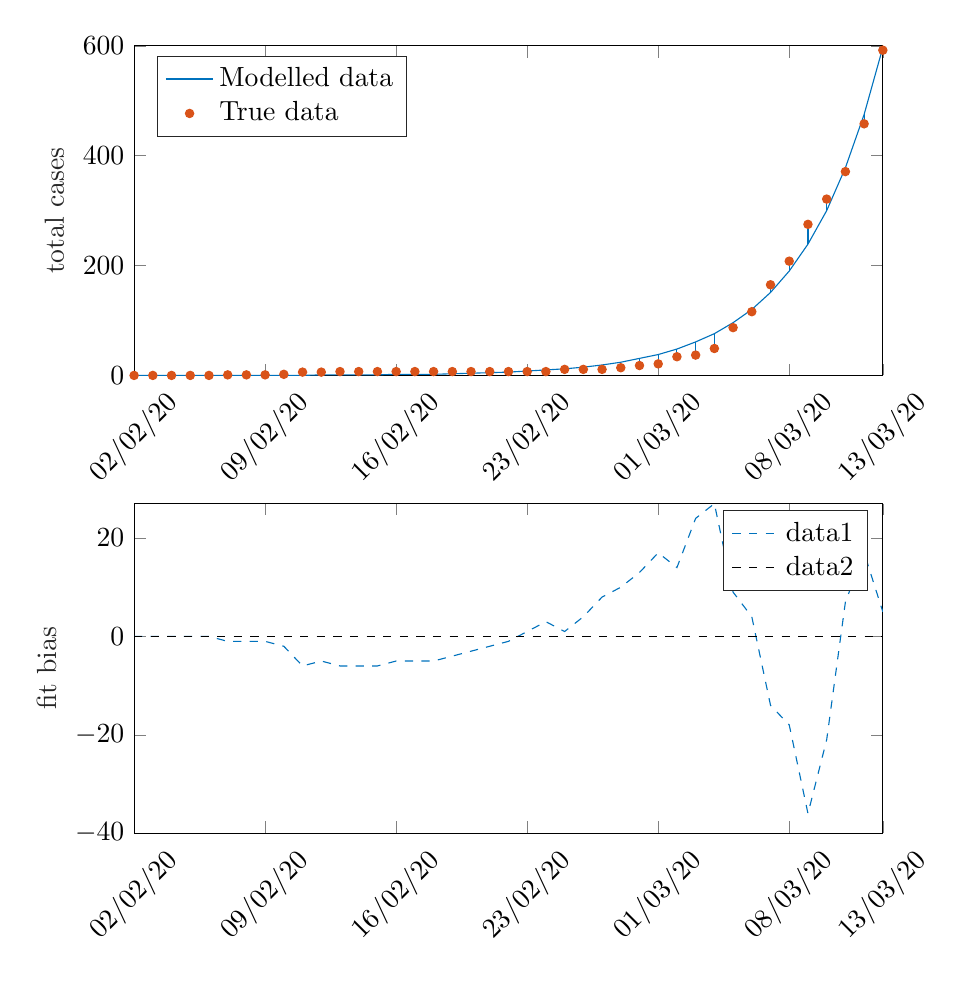 % This file was created by matlab2tikz.
%
\definecolor{mycolor1}{rgb}{0.0,0.447,0.741}%
\definecolor{mycolor2}{rgb}{0.85,0.325,0.098}%
%
\begin{tikzpicture}

\begin{axis}[%
width=9.509cm,
height=4.186cm,
at={(0cm,5.814cm)},
scale only axis,
xmin=0,
xmax=40,
xtick={0,7,14,21,28,35,40},
xticklabels={{02/02/20},{09/02/20},{16/02/20},{23/02/20},{01/03/20},{08/03/20},{13/03/20}},
xticklabel style={rotate=45},
ymin=0,
ymax=600,
ylabel style={font=\color{white!15!black}},
ylabel={total cases},
axis background/.style={fill=white},
legend style={at={(0.03,0.97)}, anchor=north west, legend cell align=left, align=left, draw=white!15!black}
]
\addplot [color=mycolor1]
  table[row sep=crcr]{%
0	0\\
9	0\\
10	1\\
13	1\\
14	2\\
16	2\\
20	6\\
23	12\\
24	15\\
25	19\\
26	24\\
28	38\\
29	48\\
30	61\\
31	76\\
32	96\\
33	120\\
34	151\\
35	190\\
36	239\\
37	300\\
38	378\\
39	475\\
40	597\\
};
\addlegendentry{Modelled data}

\addplot[only marks, mark=*, mark options={}, mark size=1.5pt, color=mycolor2, fill=mycolor2] table[row sep=crcr]{%
x	y\\
0	0\\
1	0\\
2	0\\
3	0\\
4	0\\
5	1\\
6	1\\
7	1\\
8	2\\
9	6\\
10	6\\
11	7\\
12	7\\
13	7\\
14	7\\
15	7\\
16	7\\
17	7\\
18	7\\
19	7\\
20	7\\
21	7\\
22	7\\
23	11\\
24	11\\
25	11\\
26	14\\
27	18\\
28	21\\
29	34\\
30	37\\
31	49\\
32	87\\
33	116\\
34	165\\
35	208\\
36	275\\
37	321\\
38	371\\
39	458\\
40	592\\
};
\addlegendentry{True data}

\addplot [color=mycolor1, forget plot]
  table[row sep=crcr]{%
0	0\\
0	0\\
};
\addplot [color=mycolor1, forget plot]
  table[row sep=crcr]{%
1	0\\
1	0\\
};
\addplot [color=mycolor1, forget plot]
  table[row sep=crcr]{%
2	0\\
2	0\\
};
\addplot [color=mycolor1, forget plot]
  table[row sep=crcr]{%
3	0\\
3	0\\
};
\addplot [color=mycolor1, forget plot]
  table[row sep=crcr]{%
4	0\\
4	0\\
};
\addplot [color=mycolor1, forget plot]
  table[row sep=crcr]{%
5	1\\
5	0\\
};
\addplot [color=mycolor1, forget plot]
  table[row sep=crcr]{%
6	1\\
6	0\\
};
\addplot [color=mycolor1, forget plot]
  table[row sep=crcr]{%
7	1\\
7	0\\
};
\addplot [color=mycolor1, forget plot]
  table[row sep=crcr]{%
8	2\\
8	0\\
};
\addplot [color=mycolor1, forget plot]
  table[row sep=crcr]{%
9	6\\
9	0\\
};
\addplot [color=mycolor1, forget plot]
  table[row sep=crcr]{%
10	6\\
10	1\\
};
\addplot [color=mycolor1, forget plot]
  table[row sep=crcr]{%
11	7\\
11	1\\
};
\addplot [color=mycolor1, forget plot]
  table[row sep=crcr]{%
12	7\\
12	1\\
};
\addplot [color=mycolor1, forget plot]
  table[row sep=crcr]{%
13	7\\
13	1\\
};
\addplot [color=mycolor1, forget plot]
  table[row sep=crcr]{%
14	7\\
14	2\\
};
\addplot [color=mycolor1, forget plot]
  table[row sep=crcr]{%
15	7\\
15	2\\
};
\addplot [color=mycolor1, forget plot]
  table[row sep=crcr]{%
16	7\\
16	2\\
};
\addplot [color=mycolor1, forget plot]
  table[row sep=crcr]{%
17	7\\
17	3\\
};
\addplot [color=mycolor1, forget plot]
  table[row sep=crcr]{%
18	7\\
18	4\\
};
\addplot [color=mycolor1, forget plot]
  table[row sep=crcr]{%
19	7\\
19	5\\
};
\addplot [color=mycolor1, forget plot]
  table[row sep=crcr]{%
20	7\\
20	6\\
};
\addplot [color=mycolor1, forget plot]
  table[row sep=crcr]{%
21	7\\
21	8\\
};
\addplot [color=mycolor1, forget plot]
  table[row sep=crcr]{%
22	7\\
22	10\\
};
\addplot [color=mycolor1, forget plot]
  table[row sep=crcr]{%
23	11\\
23	12\\
};
\addplot [color=mycolor1, forget plot]
  table[row sep=crcr]{%
24	11\\
24	15\\
};
\addplot [color=mycolor1, forget plot]
  table[row sep=crcr]{%
25	11\\
25	19\\
};
\addplot [color=mycolor1, forget plot]
  table[row sep=crcr]{%
26	14\\
26	24\\
};
\addplot [color=mycolor1, forget plot]
  table[row sep=crcr]{%
27	18\\
27	31\\
};
\addplot [color=mycolor1, forget plot]
  table[row sep=crcr]{%
28	21\\
28	38\\
};
\addplot [color=mycolor1, forget plot]
  table[row sep=crcr]{%
29	34\\
29	48\\
};
\addplot [color=mycolor1, forget plot]
  table[row sep=crcr]{%
30	37\\
30	61\\
};
\addplot [color=mycolor1, forget plot]
  table[row sep=crcr]{%
31	49\\
31	76\\
};
\addplot [color=mycolor1, forget plot]
  table[row sep=crcr]{%
32	87\\
32	96\\
};
\addplot [color=mycolor1, forget plot]
  table[row sep=crcr]{%
33	116\\
33	120\\
};
\addplot [color=mycolor1, forget plot]
  table[row sep=crcr]{%
34	165\\
34	151\\
};
\addplot [color=mycolor1, forget plot]
  table[row sep=crcr]{%
35	208\\
35	190\\
};
\addplot [color=mycolor1, forget plot]
  table[row sep=crcr]{%
36	275\\
36	239\\
};
\addplot [color=mycolor1, forget plot]
  table[row sep=crcr]{%
37	321\\
37	300\\
};
\addplot [color=mycolor1, forget plot]
  table[row sep=crcr]{%
38	371\\
38	378\\
};
\addplot [color=mycolor1, forget plot]
  table[row sep=crcr]{%
39	458\\
39	475\\
};
\addplot [color=mycolor1, forget plot]
  table[row sep=crcr]{%
40	592\\
40	597\\
};
\end{axis}

\begin{axis}[%
width=9.509cm,
height=4.186cm,
at={(0cm,0cm)},
scale only axis,
xmin=0,
xmax=40,
xtick={0,7,14,21,28,35,40},
xticklabels={{02/02/20},{09/02/20},{16/02/20},{23/02/20},{01/03/20},{08/03/20},{13/03/20}},
xticklabel style={rotate=45},
ymin=-40,
ymax=27,
ylabel style={font=\color{white!15!black}},
ylabel={fit bias},
axis background/.style={fill=white},
legend style={legend cell align=left, align=left, draw=white!15!black}
]
\addplot [color=mycolor1, dashed]
  table[row sep=crcr]{%
0	0\\
4	0\\
5	-1\\
7	-1\\
8	-2\\
9	-6\\
10	-5\\
11	-6\\
13	-6\\
14	-5\\
16	-5\\
20	-1\\
22	3\\
23	1\\
24	4\\
25	8\\
26	10\\
27	13\\
28	17\\
29	14\\
30	24\\
31	27\\
32	9\\
33	4\\
34	-14\\
35	-18\\
36	-36\\
37	-21\\
38	7\\
39	17\\
40	5\\
};
\addlegendentry{data1}

\addplot [color=black, dashed]
  table[row sep=crcr]{%
0	0\\
40	0\\
};
\addlegendentry{data2}

\end{axis}
\end{tikzpicture}%